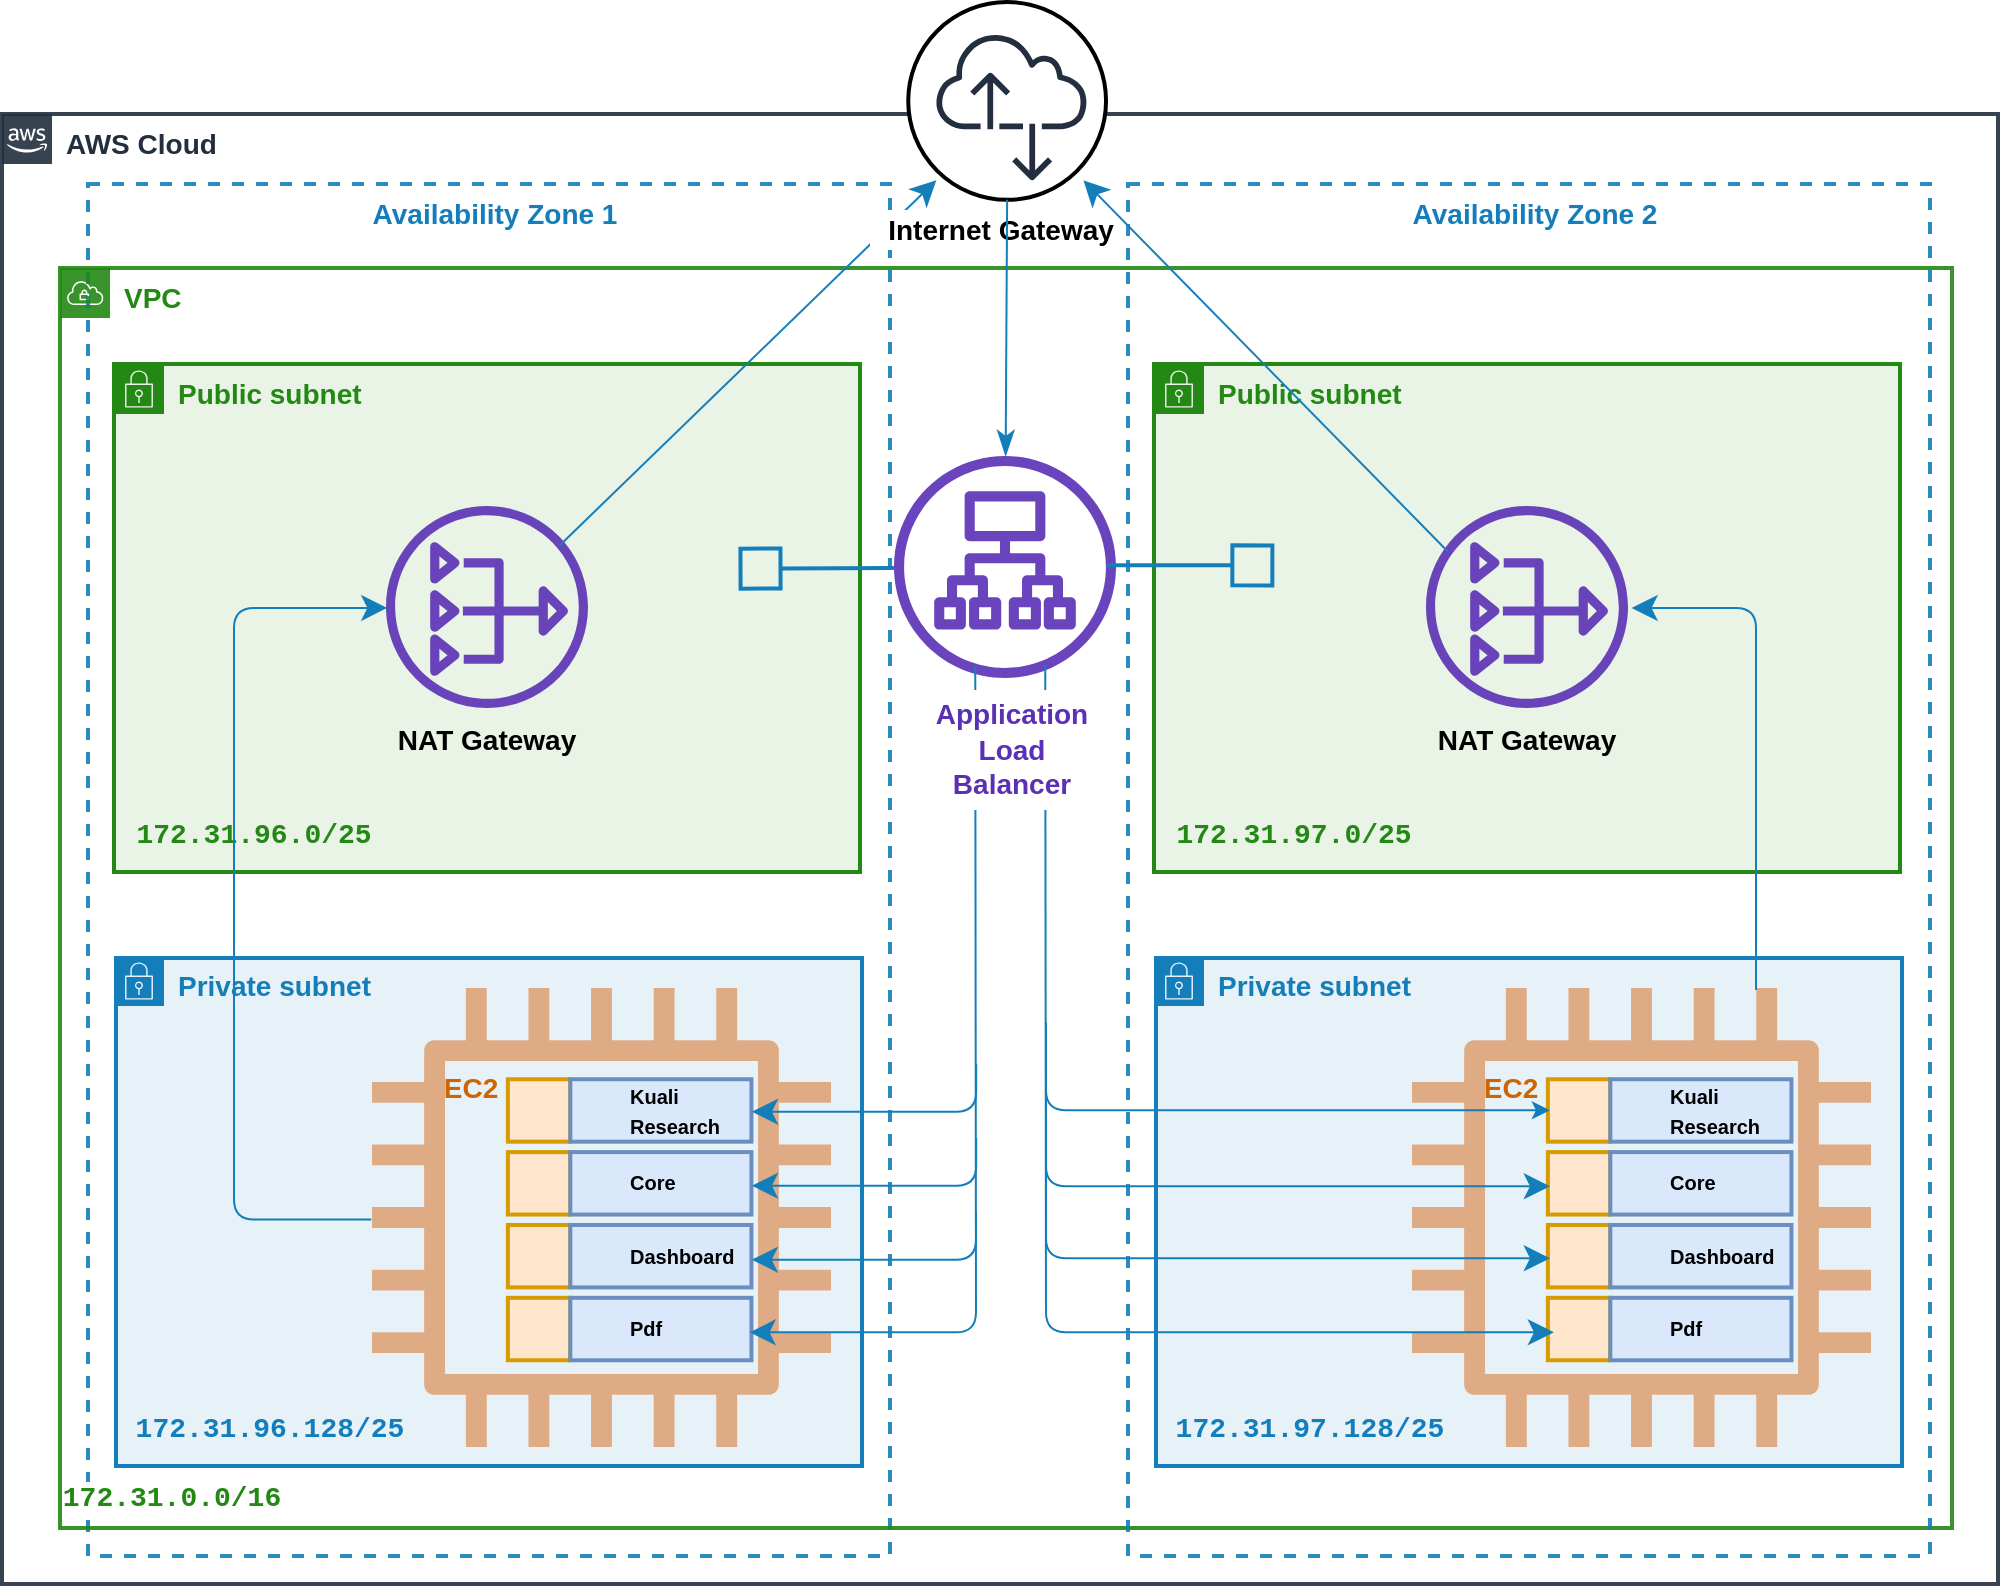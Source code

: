 <mxfile version="13.2.4" type="device"><diagram id="C5RBs43oDa-KdzZeNtuy" name="Page-1"><mxGraphModel dx="1422" dy="713" grid="0" gridSize="10" guides="1" tooltips="1" connect="1" arrows="1" fold="1" page="1" pageScale="1" pageWidth="1000" pageHeight="800" math="0" shadow="0"><root><mxCell id="WIyWlLk6GJQsqaUBKTNV-0"/><mxCell id="WIyWlLk6GJQsqaUBKTNV-1" parent="WIyWlLk6GJQsqaUBKTNV-0"/><mxCell id="eOIYfywihmzNTHDi3iYk-119" value="" style="group" vertex="1" connectable="0" parent="WIyWlLk6GJQsqaUBKTNV-1"><mxGeometry x="58" y="481" width="375" height="255" as="geometry"/></mxCell><mxCell id="eOIYfywihmzNTHDi3iYk-111" value="" style="group" vertex="1" connectable="0" parent="eOIYfywihmzNTHDi3iYk-119"><mxGeometry width="375" height="255" as="geometry"/></mxCell><mxCell id="eOIYfywihmzNTHDi3iYk-107" value="Private subnet" style="points=[[0,0],[0.25,0],[0.5,0],[0.75,0],[1,0],[1,0.25],[1,0.5],[1,0.75],[1,1],[0.75,1],[0.5,1],[0.25,1],[0,1],[0,0.75],[0,0.5],[0,0.25]];outlineConnect=0;gradientColor=none;html=1;whiteSpace=wrap;fontSize=14;fontStyle=1;shape=mxgraph.aws4.group;grIcon=mxgraph.aws4.group_security_group;grStroke=0;strokeColor=#147EBA;fillColor=#E6F2F8;verticalAlign=top;align=left;spacingLeft=30;fontColor=#147EBA;dashed=0;perimeterSpacing=0;strokeWidth=1;" vertex="1" parent="eOIYfywihmzNTHDi3iYk-111"><mxGeometry width="375" height="255" as="geometry"/></mxCell><mxCell id="eOIYfywihmzNTHDi3iYk-35" value="" style="outlineConnect=0;fontColor=#232F3E;gradientColor=none;fillColor=#D86613;strokeColor=none;dashed=0;verticalLabelPosition=bottom;verticalAlign=top;align=center;html=1;fontSize=12;fontStyle=0;aspect=fixed;pointerEvents=1;shape=mxgraph.aws4.instance2;opacity=50;" vertex="1" parent="eOIYfywihmzNTHDi3iYk-111"><mxGeometry x="129" y="16" width="229.5" height="229.5" as="geometry"/></mxCell><mxCell id="eOIYfywihmzNTHDi3iYk-36" value="&lt;font style=&quot;font-size: 14px&quot; color=&quot;#cc6600&quot;&gt;&lt;b&gt;EC2&lt;/b&gt;&lt;/font&gt;" style="text;html=1;resizable=0;autosize=1;align=center;verticalAlign=middle;points=[];fillColor=none;strokeColor=none;rounded=0;" vertex="1" parent="eOIYfywihmzNTHDi3iYk-111"><mxGeometry x="159.938" y="56.003" width="37" height="19" as="geometry"/></mxCell><mxCell id="eOIYfywihmzNTHDi3iYk-105" value="" style="group" vertex="1" connectable="0" parent="eOIYfywihmzNTHDi3iYk-111"><mxGeometry x="196.94" y="64.22" width="121.78" height="140" as="geometry"/></mxCell><mxCell id="eOIYfywihmzNTHDi3iYk-103" value="" style="group" vertex="1" connectable="0" parent="eOIYfywihmzNTHDi3iYk-105"><mxGeometry width="121.78" height="140" as="geometry"/></mxCell><mxCell id="eOIYfywihmzNTHDi3iYk-100" value="" style="group" vertex="1" connectable="0" parent="eOIYfywihmzNTHDi3iYk-103"><mxGeometry width="121.78" height="140" as="geometry"/></mxCell><mxCell id="eOIYfywihmzNTHDi3iYk-69" value="" style="group" vertex="1" connectable="0" parent="eOIYfywihmzNTHDi3iYk-100"><mxGeometry width="121.78" height="140" as="geometry"/></mxCell><mxCell id="eOIYfywihmzNTHDi3iYk-70" value="" style="group" vertex="1" connectable="0" parent="eOIYfywihmzNTHDi3iYk-69"><mxGeometry width="121.78" height="140" as="geometry"/></mxCell><mxCell id="eOIYfywihmzNTHDi3iYk-71" value="" style="group" vertex="1" connectable="0" parent="eOIYfywihmzNTHDi3iYk-70"><mxGeometry width="121.78" height="140" as="geometry"/></mxCell><mxCell id="eOIYfywihmzNTHDi3iYk-72" value="" style="group" vertex="1" connectable="0" parent="eOIYfywihmzNTHDi3iYk-71"><mxGeometry width="121.78" height="140" as="geometry"/></mxCell><mxCell id="eOIYfywihmzNTHDi3iYk-73" value="" style="group;aspect=fixed;" vertex="1" connectable="0" parent="eOIYfywihmzNTHDi3iYk-72"><mxGeometry width="121.78" height="140" as="geometry"/></mxCell><mxCell id="eOIYfywihmzNTHDi3iYk-74" value="" style="group;strokeWidth=2;" vertex="1" connectable="0" parent="eOIYfywihmzNTHDi3iYk-73"><mxGeometry x="4.163" width="112.933" height="36.431" as="geometry"/></mxCell><mxCell id="eOIYfywihmzNTHDi3iYk-75" value="" style="group;strokeWidth=2;" vertex="1" connectable="0" parent="eOIYfywihmzNTHDi3iYk-74"><mxGeometry width="112.933" height="36.431" as="geometry"/></mxCell><mxCell id="eOIYfywihmzNTHDi3iYk-76" value="" style="group;container=1;strokeWidth=2;" vertex="1" connectable="0" parent="eOIYfywihmzNTHDi3iYk-75"><mxGeometry x="29.144" width="54.124" height="36.431" as="geometry"/></mxCell><mxCell id="eOIYfywihmzNTHDi3iYk-77" value="" style="rounded=0;whiteSpace=wrap;html=1;fillColor=#ffe6cc;strokeColor=#d79b00;strokeWidth=2;" vertex="1" parent="eOIYfywihmzNTHDi3iYk-76"><mxGeometry x="-33.307" y="-2.602" width="31.226" height="31.227" as="geometry"/></mxCell><mxCell id="eOIYfywihmzNTHDi3iYk-78" value="" style="rounded=0;whiteSpace=wrap;html=1;fillColor=#dae8fc;strokeColor=#6c8ebf;strokeWidth=2;" vertex="1" parent="eOIYfywihmzNTHDi3iYk-76"><mxGeometry x="-2.082" y="-2.602" width="90.554" height="31.227" as="geometry"/></mxCell><mxCell id="eOIYfywihmzNTHDi3iYk-79" value="" style="shape=image;html=1;verticalAlign=top;verticalLabelPosition=bottom;labelBackgroundColor=#ffffff;imageAspect=0;aspect=fixed;image=https://cdn0.iconfinder.com/data/icons/flat-round-system/512/java-128.png;strokeWidth=2;" vertex="1" parent="eOIYfywihmzNTHDi3iYk-76"><mxGeometry x="1.041" y="1.301" width="24.2" height="24.2" as="geometry"/></mxCell><mxCell id="eOIYfywihmzNTHDi3iYk-80" value="&lt;font size=&quot;1&quot;&gt;&lt;b&gt;Kuali Research&lt;/b&gt;&lt;/font&gt;" style="text;html=1;strokeColor=none;fillColor=none;align=left;verticalAlign=middle;whiteSpace=wrap;rounded=0;strokeWidth=2;" vertex="1" parent="eOIYfywihmzNTHDi3iYk-75"><mxGeometry x="55.165" y="7.286" width="57.767" height="10.409" as="geometry"/></mxCell><mxCell id="eOIYfywihmzNTHDi3iYk-81" value="" style="shape=image;html=1;verticalAlign=top;verticalLabelPosition=bottom;labelBackgroundColor=#ffffff;imageAspect=0;aspect=fixed;image=https://cdn4.iconfinder.com/data/icons/logos-and-brands/512/97_Docker_logo_logos-128.png;strokeWidth=2;" vertex="1" parent="eOIYfywihmzNTHDi3iYk-75"><mxGeometry width="25.501" height="25.501" as="geometry"/></mxCell><mxCell id="eOIYfywihmzNTHDi3iYk-82" value="" style="group;strokeWidth=2;" vertex="1" connectable="0" parent="eOIYfywihmzNTHDi3iYk-73"><mxGeometry x="4.163" y="36.431" width="112.933" height="36.431" as="geometry"/></mxCell><mxCell id="eOIYfywihmzNTHDi3iYk-83" value="" style="group;strokeWidth=2;" vertex="1" connectable="0" parent="eOIYfywihmzNTHDi3iYk-82"><mxGeometry width="112.933" height="36.431" as="geometry"/></mxCell><mxCell id="eOIYfywihmzNTHDi3iYk-84" value="" style="group;container=1;strokeWidth=2;" vertex="1" connectable="0" parent="eOIYfywihmzNTHDi3iYk-83"><mxGeometry x="29.144" width="54.124" height="36.431" as="geometry"/></mxCell><mxCell id="eOIYfywihmzNTHDi3iYk-85" value="" style="rounded=0;whiteSpace=wrap;html=1;fillColor=#ffe6cc;strokeColor=#d79b00;strokeWidth=2;" vertex="1" parent="eOIYfywihmzNTHDi3iYk-84"><mxGeometry x="-33.307" y="-2.602" width="31.226" height="31.227" as="geometry"/></mxCell><mxCell id="eOIYfywihmzNTHDi3iYk-86" value="" style="rounded=0;whiteSpace=wrap;html=1;fillColor=#dae8fc;strokeColor=#6c8ebf;strokeWidth=2;" vertex="1" parent="eOIYfywihmzNTHDi3iYk-84"><mxGeometry x="-2.082" y="-2.602" width="90.554" height="31.227" as="geometry"/></mxCell><mxCell id="eOIYfywihmzNTHDi3iYk-87" value="" style="shape=image;html=1;verticalAlign=top;verticalLabelPosition=bottom;labelBackgroundColor=#ffffff;imageAspect=0;aspect=fixed;image=https://cdn2.iconfinder.com/data/icons/amazon-aws-stencils/100/SDKs_copy_nodeJS-128.png;strokeWidth=2;" vertex="1" parent="eOIYfywihmzNTHDi3iYk-84"><mxGeometry x="-4.163" y="-4.164" width="34.869" height="34.869" as="geometry"/></mxCell><mxCell id="eOIYfywihmzNTHDi3iYk-88" value="&lt;font size=&quot;1&quot;&gt;&lt;b&gt;Core&lt;/b&gt;&lt;/font&gt;" style="text;html=1;strokeColor=none;fillColor=none;align=left;verticalAlign=middle;whiteSpace=wrap;rounded=0;strokeWidth=2;" vertex="1" parent="eOIYfywihmzNTHDi3iYk-83"><mxGeometry x="55.165" y="7.286" width="57.767" height="10.409" as="geometry"/></mxCell><mxCell id="eOIYfywihmzNTHDi3iYk-89" value="" style="shape=image;html=1;verticalAlign=top;verticalLabelPosition=bottom;labelBackgroundColor=#ffffff;imageAspect=0;aspect=fixed;image=https://cdn4.iconfinder.com/data/icons/logos-and-brands/512/97_Docker_logo_logos-128.png;strokeWidth=2;" vertex="1" parent="eOIYfywihmzNTHDi3iYk-83"><mxGeometry width="25.501" height="25.501" as="geometry"/></mxCell><mxCell id="eOIYfywihmzNTHDi3iYk-90" value="" style="rounded=0;whiteSpace=wrap;html=1;fillColor=#ffe6cc;strokeColor=#d79b00;strokeWidth=2;" vertex="1" parent="eOIYfywihmzNTHDi3iYk-73"><mxGeometry y="70.26" width="31.226" height="31.227" as="geometry"/></mxCell><mxCell id="eOIYfywihmzNTHDi3iYk-91" value="" style="rounded=0;whiteSpace=wrap;html=1;fillColor=#dae8fc;strokeColor=#6c8ebf;strokeWidth=2;" vertex="1" parent="eOIYfywihmzNTHDi3iYk-73"><mxGeometry x="31.226" y="70.26" width="90.554" height="31.227" as="geometry"/></mxCell><mxCell id="eOIYfywihmzNTHDi3iYk-92" value="" style="shape=image;html=1;verticalAlign=top;verticalLabelPosition=bottom;labelBackgroundColor=#ffffff;imageAspect=0;aspect=fixed;image=https://cdn2.iconfinder.com/data/icons/amazon-aws-stencils/100/SDKs_copy_nodeJS-128.png;strokeWidth=2;" vertex="1" parent="eOIYfywihmzNTHDi3iYk-73"><mxGeometry x="29.144" y="68.699" width="34.869" height="34.869" as="geometry"/></mxCell><mxCell id="eOIYfywihmzNTHDi3iYk-93" value="&lt;font size=&quot;1&quot;&gt;&lt;b&gt;Dashboard&lt;/b&gt;&lt;/font&gt;" style="text;html=1;strokeColor=none;fillColor=none;align=left;verticalAlign=middle;whiteSpace=wrap;rounded=0;strokeWidth=2;" vertex="1" parent="eOIYfywihmzNTHDi3iYk-73"><mxGeometry x="59.329" y="80.149" width="57.767" height="10.409" as="geometry"/></mxCell><mxCell id="eOIYfywihmzNTHDi3iYk-94" value="" style="shape=image;html=1;verticalAlign=top;verticalLabelPosition=bottom;labelBackgroundColor=#ffffff;imageAspect=0;aspect=fixed;image=https://cdn4.iconfinder.com/data/icons/logos-and-brands/512/97_Docker_logo_logos-128.png;strokeWidth=2;" vertex="1" parent="eOIYfywihmzNTHDi3iYk-73"><mxGeometry x="4.163" y="72.862" width="25.501" height="25.501" as="geometry"/></mxCell><mxCell id="eOIYfywihmzNTHDi3iYk-95" value="" style="rounded=0;whiteSpace=wrap;html=1;fillColor=#ffe6cc;strokeColor=#d79b00;strokeWidth=2;" vertex="1" parent="eOIYfywihmzNTHDi3iYk-73"><mxGeometry y="106.691" width="31.226" height="31.227" as="geometry"/></mxCell><mxCell id="eOIYfywihmzNTHDi3iYk-96" value="" style="rounded=0;whiteSpace=wrap;html=1;fillColor=#dae8fc;strokeColor=#6c8ebf;strokeWidth=2;" vertex="1" parent="eOIYfywihmzNTHDi3iYk-73"><mxGeometry x="31.226" y="106.691" width="90.554" height="31.227" as="geometry"/></mxCell><mxCell id="eOIYfywihmzNTHDi3iYk-97" value="" style="shape=image;html=1;verticalAlign=top;verticalLabelPosition=bottom;labelBackgroundColor=#ffffff;imageAspect=0;aspect=fixed;image=https://cdn2.iconfinder.com/data/icons/amazon-aws-stencils/100/SDKs_copy_nodeJS-128.png;strokeWidth=2;" vertex="1" parent="eOIYfywihmzNTHDi3iYk-73"><mxGeometry x="29.144" y="105.13" width="34.869" height="34.869" as="geometry"/></mxCell><mxCell id="eOIYfywihmzNTHDi3iYk-98" value="&lt;font size=&quot;1&quot;&gt;&lt;b&gt;Pdf&lt;/b&gt;&lt;/font&gt;" style="text;html=1;strokeColor=none;fillColor=none;align=left;verticalAlign=middle;whiteSpace=wrap;rounded=0;strokeWidth=2;" vertex="1" parent="eOIYfywihmzNTHDi3iYk-73"><mxGeometry x="59.329" y="116.58" width="57.767" height="10.409" as="geometry"/></mxCell><mxCell id="eOIYfywihmzNTHDi3iYk-99" value="" style="shape=image;html=1;verticalAlign=top;verticalLabelPosition=bottom;labelBackgroundColor=#ffffff;imageAspect=0;aspect=fixed;image=https://cdn4.iconfinder.com/data/icons/logos-and-brands/512/97_Docker_logo_logos-128.png;strokeWidth=2;" vertex="1" parent="eOIYfywihmzNTHDi3iYk-73"><mxGeometry x="4.163" y="109.294" width="25.501" height="25.501" as="geometry"/></mxCell><mxCell id="eOIYfywihmzNTHDi3iYk-108" value="" style="rounded=0;whiteSpace=wrap;html=1;strokeColor=#147EBA;strokeWidth=2;fillColor=none;gradientColor=none;fontSize=14;" vertex="1" parent="eOIYfywihmzNTHDi3iYk-111"><mxGeometry x="1" y="1" width="373" height="254" as="geometry"/></mxCell><mxCell id="eOIYfywihmzNTHDi3iYk-109" value="172.31.96.128/25" style="text;resizable=0;autosize=1;align=center;verticalAlign=middle;points=[];fillColor=none;strokeColor=none;rounded=0;fontSize=14;fontColor=#147EBA;fontStyle=1;fontFamily=Courier New;" vertex="1" parent="eOIYfywihmzNTHDi3iYk-111"><mxGeometry x="9" y="224" width="138" height="21" as="geometry"/></mxCell><mxCell id="eOIYfywihmzNTHDi3iYk-196" value="" style="rounded=0;whiteSpace=wrap;html=1;dashed=1;strokeColor=#147EBA;strokeWidth=2;fillColor=none;gradientColor=none;fontFamily=Courier New;fontSize=14;fontColor=#248814;opacity=90;" vertex="1" parent="WIyWlLk6GJQsqaUBKTNV-1"><mxGeometry x="45" y="95" width="401" height="686" as="geometry"/></mxCell><mxCell id="eOIYfywihmzNTHDi3iYk-120" value="" style="group" vertex="1" connectable="0" parent="WIyWlLk6GJQsqaUBKTNV-1"><mxGeometry x="66" y="185" width="934" height="610" as="geometry"/></mxCell><mxCell id="eOIYfywihmzNTHDi3iYk-170" value="&lt;font color=&quot;#248814&quot; size=&quot;1&quot;&gt;&lt;b style=&quot;font-size: 14px&quot;&gt;VPC&lt;/b&gt;&lt;/font&gt;" style="points=[[0,0],[0.25,0],[0.5,0],[0.75,0],[1,0],[1,0.25],[1,0.5],[1,0.75],[1,1],[0.75,1],[0.5,1],[0.25,1],[0,1],[0,0.75],[0,0.5],[0,0.25]];outlineConnect=0;gradientColor=none;html=1;whiteSpace=wrap;fontSize=12;fontStyle=0;shape=mxgraph.aws4.group;grIcon=mxgraph.aws4.group_vpc;strokeColor=#248814;fillColor=none;verticalAlign=top;align=left;spacingLeft=30;fontColor=#AAB7B8;dashed=0;opacity=90;strokeWidth=2;" vertex="1" parent="eOIYfywihmzNTHDi3iYk-120"><mxGeometry x="-35" y="-48" width="946" height="630" as="geometry"/></mxCell><mxCell id="eOIYfywihmzNTHDi3iYk-112" value="&lt;font style=&quot;font-size: 14px&quot;&gt;&lt;b&gt;Public subnet&lt;/b&gt;&lt;/font&gt;" style="points=[[0,0],[0.25,0],[0.5,0],[0.75,0],[1,0],[1,0.25],[1,0.5],[1,0.75],[1,1],[0.75,1],[0.5,1],[0.25,1],[0,1],[0,0.75],[0,0.5],[0,0.25]];outlineConnect=0;gradientColor=none;html=1;whiteSpace=wrap;fontSize=12;fontStyle=0;shape=mxgraph.aws4.group;grIcon=mxgraph.aws4.group_security_group;grStroke=0;strokeColor=#248814;fillColor=#E9F3E6;verticalAlign=top;align=left;spacingLeft=30;fontColor=#248814;dashed=0;" vertex="1" parent="eOIYfywihmzNTHDi3iYk-120"><mxGeometry x="-8" width="372" height="253" as="geometry"/></mxCell><mxCell id="eOIYfywihmzNTHDi3iYk-110" value="" style="rounded=0;whiteSpace=wrap;html=1;strokeColor=#248814;strokeWidth=2;fillColor=none;gradientColor=none;fontSize=14;" vertex="1" parent="eOIYfywihmzNTHDi3iYk-120"><mxGeometry x="-8" width="373" height="254" as="geometry"/></mxCell><mxCell id="eOIYfywihmzNTHDi3iYk-115" value="" style="outlineConnect=0;fontColor=#232F3E;gradientColor=none;fillColor=#5A30B5;strokeColor=none;dashed=0;verticalLabelPosition=bottom;verticalAlign=top;align=center;html=1;fontSize=12;fontStyle=0;aspect=fixed;pointerEvents=1;shape=mxgraph.aws4.nat_gateway;opacity=90;" vertex="1" parent="eOIYfywihmzNTHDi3iYk-120"><mxGeometry x="128" y="71" width="101" height="101" as="geometry"/></mxCell><mxCell id="eOIYfywihmzNTHDi3iYk-116" value="&lt;font face=&quot;Helvetica&quot;&gt;&lt;b&gt;NAT Gateway&lt;/b&gt;&lt;/font&gt;" style="text;html=1;strokeColor=none;fillColor=none;align=center;verticalAlign=middle;whiteSpace=wrap;rounded=0;fontFamily=Courier New;fontSize=14;fontColor=#000000;opacity=90;" vertex="1" parent="eOIYfywihmzNTHDi3iYk-120"><mxGeometry x="125" y="178" width="107" height="20" as="geometry"/></mxCell><mxCell id="eOIYfywihmzNTHDi3iYk-117" value="172.31.96.0/25" style="text;resizable=0;autosize=1;align=center;verticalAlign=middle;points=[];fillColor=none;strokeColor=none;rounded=0;fontSize=14;fontColor=#248814;fontStyle=1;fontFamily=Courier New;" vertex="1" parent="eOIYfywihmzNTHDi3iYk-120"><mxGeometry x="1" y="223" width="122" height="21" as="geometry"/></mxCell><mxCell id="eOIYfywihmzNTHDi3iYk-173" value="AWS Cloud" style="points=[[0,0],[0.25,0],[0.5,0],[0.75,0],[1,0],[1,0.25],[1,0.5],[1,0.75],[1,1],[0.75,1],[0.5,1],[0.25,1],[0,1],[0,0.75],[0,0.5],[0,0.25]];outlineConnect=0;gradientColor=none;html=1;whiteSpace=wrap;fontSize=14;fontStyle=1;shape=mxgraph.aws4.group;grIcon=mxgraph.aws4.group_aws_cloud_alt;strokeColor=#232F3E;fillColor=none;verticalAlign=top;align=left;spacingLeft=30;fontColor=#232F3E;dashed=0;opacity=90;strokeWidth=2;" vertex="1" parent="eOIYfywihmzNTHDi3iYk-120"><mxGeometry x="-64" y="-125" width="998" height="735" as="geometry"/></mxCell><mxCell id="eOIYfywihmzNTHDi3iYk-195" value="" style="group" vertex="1" connectable="0" parent="eOIYfywihmzNTHDi3iYk-120"><mxGeometry x="389.123" y="-181" width="98.899" height="98.899" as="geometry"/></mxCell><mxCell id="eOIYfywihmzNTHDi3iYk-175" value="" style="ellipse;whiteSpace=wrap;html=1;aspect=fixed;strokeColor=#000000;strokeWidth=2;fillColor=#ffffff;" vertex="1" parent="eOIYfywihmzNTHDi3iYk-195"><mxGeometry width="98.899" height="98.899" as="geometry"/></mxCell><mxCell id="eOIYfywihmzNTHDi3iYk-176" value="" style="outlineConnect=0;fontColor=#232F3E;gradientColor=none;fillColor=#232F3E;strokeColor=none;dashed=0;verticalLabelPosition=bottom;verticalAlign=top;align=center;html=1;fontSize=12;fontStyle=0;aspect=fixed;pointerEvents=1;shape=mxgraph.aws4.internet_alt2;" vertex="1" parent="eOIYfywihmzNTHDi3iYk-195"><mxGeometry x="13.708" y="14.559" width="76.076" height="76.076" as="geometry"/></mxCell><mxCell id="eOIYfywihmzNTHDi3iYk-215" value="" style="endArrow=classic;html=1;strokeColor=#147EBA;strokeWidth=1;fontFamily=Courier New;fontSize=14;fontColor=#248814;entryX=0.855;entryY=0.594;entryDx=0;entryDy=0;entryPerimeter=0;edgeStyle=elbowEdgeStyle;endSize=10;" edge="1" parent="eOIYfywihmzNTHDi3iYk-120"><mxGeometry width="50" height="50" relative="1" as="geometry"><mxPoint x="423" y="424" as="sourcePoint"/><mxPoint x="310.915" y="447.876" as="targetPoint"/><Array as="points"><mxPoint x="423" y="436"/></Array></mxGeometry></mxCell><mxCell id="eOIYfywihmzNTHDi3iYk-225" value="" style="endArrow=classic;html=1;strokeColor=#147EBA;strokeWidth=1;fontFamily=Courier New;fontSize=14;fontColor=#248814;exitX=0.279;exitY=0.294;exitDx=0;exitDy=0;exitPerimeter=0;endSize=10;" edge="1" parent="eOIYfywihmzNTHDi3iYk-120" source="eOIYfywihmzNTHDi3iYk-173" target="eOIYfywihmzNTHDi3iYk-176"><mxGeometry width="50" height="50" relative="1" as="geometry"><mxPoint x="235" y="58" as="sourcePoint"/><mxPoint x="285" y="8" as="targetPoint"/></mxGeometry></mxCell><mxCell id="eOIYfywihmzNTHDi3iYk-223" value="" style="endArrow=classic;html=1;strokeColor=#147EBA;strokeWidth=1;fontFamily=Courier New;fontSize=14;fontColor=#248814;edgeStyle=elbowEdgeStyle;exitX=0.185;exitY=0.752;exitDx=0;exitDy=0;exitPerimeter=0;entryX=0.193;entryY=0.336;entryDx=0;entryDy=0;entryPerimeter=0;endSize=10;" edge="1" parent="eOIYfywihmzNTHDi3iYk-120" source="eOIYfywihmzNTHDi3iYk-173" target="eOIYfywihmzNTHDi3iYk-173"><mxGeometry width="50" height="50" relative="1" as="geometry"><mxPoint x="41" y="413" as="sourcePoint"/><mxPoint x="91" y="363" as="targetPoint"/><Array as="points"><mxPoint x="52" y="328"/><mxPoint x="52" y="122"/><mxPoint x="40" y="397"/></Array></mxGeometry></mxCell><mxCell id="eOIYfywihmzNTHDi3iYk-121" value="" style="group" vertex="1" connectable="0" parent="WIyWlLk6GJQsqaUBKTNV-1"><mxGeometry x="578" y="185" width="373" height="254" as="geometry"/></mxCell><mxCell id="eOIYfywihmzNTHDi3iYk-122" value="&lt;font style=&quot;font-size: 14px&quot;&gt;&lt;b&gt;Public subnet&lt;/b&gt;&lt;/font&gt;" style="points=[[0,0],[0.25,0],[0.5,0],[0.75,0],[1,0],[1,0.25],[1,0.5],[1,0.75],[1,1],[0.75,1],[0.5,1],[0.25,1],[0,1],[0,0.75],[0,0.5],[0,0.25]];outlineConnect=0;gradientColor=none;html=1;whiteSpace=wrap;fontSize=12;fontStyle=0;shape=mxgraph.aws4.group;grIcon=mxgraph.aws4.group_security_group;grStroke=0;strokeColor=#248814;fillColor=#E9F3E6;verticalAlign=top;align=left;spacingLeft=30;fontColor=#248814;dashed=0;" vertex="1" parent="eOIYfywihmzNTHDi3iYk-121"><mxGeometry width="372" height="253" as="geometry"/></mxCell><mxCell id="eOIYfywihmzNTHDi3iYk-124" value="" style="outlineConnect=0;fontColor=#232F3E;gradientColor=none;fillColor=#5A30B5;strokeColor=none;dashed=0;verticalLabelPosition=bottom;verticalAlign=top;align=center;html=1;fontSize=12;fontStyle=0;aspect=fixed;pointerEvents=1;shape=mxgraph.aws4.nat_gateway;opacity=90;" vertex="1" parent="eOIYfywihmzNTHDi3iYk-121"><mxGeometry x="136" y="71" width="101" height="101" as="geometry"/></mxCell><mxCell id="eOIYfywihmzNTHDi3iYk-125" value="&lt;font face=&quot;Helvetica&quot;&gt;&lt;b&gt;NAT Gateway&lt;/b&gt;&lt;/font&gt;" style="text;html=1;strokeColor=none;fillColor=none;align=center;verticalAlign=middle;whiteSpace=wrap;rounded=0;fontFamily=Courier New;fontSize=14;fontColor=#000000;opacity=90;" vertex="1" parent="eOIYfywihmzNTHDi3iYk-121"><mxGeometry x="133" y="178" width="107" height="20" as="geometry"/></mxCell><mxCell id="eOIYfywihmzNTHDi3iYk-126" value="172.31.97.0/25" style="text;resizable=0;autosize=1;align=center;verticalAlign=middle;points=[];fillColor=none;strokeColor=none;rounded=0;fontSize=14;fontColor=#248814;fontStyle=1;fontFamily=Courier New;" vertex="1" parent="eOIYfywihmzNTHDi3iYk-121"><mxGeometry x="9" y="223" width="122" height="21" as="geometry"/></mxCell><mxCell id="eOIYfywihmzNTHDi3iYk-123" value="" style="rounded=0;whiteSpace=wrap;html=1;strokeColor=#248814;strokeWidth=2;fillColor=none;gradientColor=none;fontSize=14;" vertex="1" parent="eOIYfywihmzNTHDi3iYk-121"><mxGeometry width="373" height="254" as="geometry"/></mxCell><mxCell id="eOIYfywihmzNTHDi3iYk-127" value="" style="group" vertex="1" connectable="0" parent="WIyWlLk6GJQsqaUBKTNV-1"><mxGeometry x="578" y="481" width="375" height="255" as="geometry"/></mxCell><mxCell id="eOIYfywihmzNTHDi3iYk-128" value="" style="group" vertex="1" connectable="0" parent="eOIYfywihmzNTHDi3iYk-127"><mxGeometry width="375" height="255" as="geometry"/></mxCell><mxCell id="eOIYfywihmzNTHDi3iYk-129" value="Private subnet" style="points=[[0,0],[0.25,0],[0.5,0],[0.75,0],[1,0],[1,0.25],[1,0.5],[1,0.75],[1,1],[0.75,1],[0.5,1],[0.25,1],[0,1],[0,0.75],[0,0.5],[0,0.25]];outlineConnect=0;gradientColor=none;html=1;whiteSpace=wrap;fontSize=14;fontStyle=1;shape=mxgraph.aws4.group;grIcon=mxgraph.aws4.group_security_group;grStroke=0;strokeColor=#147EBA;fillColor=#E6F2F8;verticalAlign=top;align=left;spacingLeft=30;fontColor=#147EBA;dashed=0;perimeterSpacing=0;strokeWidth=1;" vertex="1" parent="eOIYfywihmzNTHDi3iYk-128"><mxGeometry width="375" height="255" as="geometry"/></mxCell><mxCell id="eOIYfywihmzNTHDi3iYk-130" value="" style="outlineConnect=0;fontColor=#232F3E;gradientColor=none;fillColor=#D86613;strokeColor=none;dashed=0;verticalLabelPosition=bottom;verticalAlign=top;align=center;html=1;fontSize=12;fontStyle=0;aspect=fixed;pointerEvents=1;shape=mxgraph.aws4.instance2;opacity=50;" vertex="1" parent="eOIYfywihmzNTHDi3iYk-128"><mxGeometry x="129" y="16" width="229.5" height="229.5" as="geometry"/></mxCell><mxCell id="eOIYfywihmzNTHDi3iYk-131" value="&lt;font style=&quot;font-size: 14px&quot; color=&quot;#cc6600&quot;&gt;&lt;b&gt;EC2&lt;/b&gt;&lt;/font&gt;" style="text;html=1;resizable=0;autosize=1;align=center;verticalAlign=middle;points=[];fillColor=none;strokeColor=none;rounded=0;" vertex="1" parent="eOIYfywihmzNTHDi3iYk-128"><mxGeometry x="159.938" y="56.003" width="37" height="19" as="geometry"/></mxCell><mxCell id="eOIYfywihmzNTHDi3iYk-132" value="" style="group" vertex="1" connectable="0" parent="eOIYfywihmzNTHDi3iYk-128"><mxGeometry x="196.94" y="64.22" width="121.78" height="140" as="geometry"/></mxCell><mxCell id="eOIYfywihmzNTHDi3iYk-133" value="" style="group" vertex="1" connectable="0" parent="eOIYfywihmzNTHDi3iYk-132"><mxGeometry width="121.78" height="140" as="geometry"/></mxCell><mxCell id="eOIYfywihmzNTHDi3iYk-134" value="" style="group" vertex="1" connectable="0" parent="eOIYfywihmzNTHDi3iYk-133"><mxGeometry width="121.78" height="140" as="geometry"/></mxCell><mxCell id="eOIYfywihmzNTHDi3iYk-135" value="" style="group" vertex="1" connectable="0" parent="eOIYfywihmzNTHDi3iYk-134"><mxGeometry width="121.78" height="140" as="geometry"/></mxCell><mxCell id="eOIYfywihmzNTHDi3iYk-136" value="" style="group" vertex="1" connectable="0" parent="eOIYfywihmzNTHDi3iYk-135"><mxGeometry width="121.78" height="140" as="geometry"/></mxCell><mxCell id="eOIYfywihmzNTHDi3iYk-137" value="" style="group" vertex="1" connectable="0" parent="eOIYfywihmzNTHDi3iYk-136"><mxGeometry width="121.78" height="140" as="geometry"/></mxCell><mxCell id="eOIYfywihmzNTHDi3iYk-138" value="" style="group" vertex="1" connectable="0" parent="eOIYfywihmzNTHDi3iYk-137"><mxGeometry width="121.78" height="140" as="geometry"/></mxCell><mxCell id="eOIYfywihmzNTHDi3iYk-139" value="" style="group;aspect=fixed;" vertex="1" connectable="0" parent="eOIYfywihmzNTHDi3iYk-138"><mxGeometry width="121.78" height="140" as="geometry"/></mxCell><mxCell id="eOIYfywihmzNTHDi3iYk-140" value="" style="group;strokeWidth=2;" vertex="1" connectable="0" parent="eOIYfywihmzNTHDi3iYk-139"><mxGeometry x="4.163" width="112.933" height="36.431" as="geometry"/></mxCell><mxCell id="eOIYfywihmzNTHDi3iYk-141" value="" style="group;strokeWidth=2;" vertex="1" connectable="0" parent="eOIYfywihmzNTHDi3iYk-140"><mxGeometry width="112.933" height="36.431" as="geometry"/></mxCell><mxCell id="eOIYfywihmzNTHDi3iYk-142" value="" style="group;container=1;strokeWidth=2;" vertex="1" connectable="0" parent="eOIYfywihmzNTHDi3iYk-141"><mxGeometry x="29.144" width="54.124" height="36.431" as="geometry"/></mxCell><mxCell id="eOIYfywihmzNTHDi3iYk-143" value="" style="rounded=0;whiteSpace=wrap;html=1;fillColor=#ffe6cc;strokeColor=#d79b00;strokeWidth=2;" vertex="1" parent="eOIYfywihmzNTHDi3iYk-142"><mxGeometry x="-33.307" y="-2.602" width="31.226" height="31.227" as="geometry"/></mxCell><mxCell id="eOIYfywihmzNTHDi3iYk-144" value="" style="rounded=0;whiteSpace=wrap;html=1;fillColor=#dae8fc;strokeColor=#6c8ebf;strokeWidth=2;" vertex="1" parent="eOIYfywihmzNTHDi3iYk-142"><mxGeometry x="-2.082" y="-2.602" width="90.554" height="31.227" as="geometry"/></mxCell><mxCell id="eOIYfywihmzNTHDi3iYk-145" value="" style="shape=image;html=1;verticalAlign=top;verticalLabelPosition=bottom;labelBackgroundColor=#ffffff;imageAspect=0;aspect=fixed;image=https://cdn0.iconfinder.com/data/icons/flat-round-system/512/java-128.png;strokeWidth=2;" vertex="1" parent="eOIYfywihmzNTHDi3iYk-142"><mxGeometry x="1.041" y="1.301" width="24.2" height="24.2" as="geometry"/></mxCell><mxCell id="eOIYfywihmzNTHDi3iYk-146" value="&lt;font size=&quot;1&quot;&gt;&lt;b&gt;Kuali Research&lt;/b&gt;&lt;/font&gt;" style="text;html=1;strokeColor=none;fillColor=none;align=left;verticalAlign=middle;whiteSpace=wrap;rounded=0;strokeWidth=2;" vertex="1" parent="eOIYfywihmzNTHDi3iYk-141"><mxGeometry x="55.165" y="7.286" width="57.767" height="10.409" as="geometry"/></mxCell><mxCell id="eOIYfywihmzNTHDi3iYk-147" value="" style="shape=image;html=1;verticalAlign=top;verticalLabelPosition=bottom;labelBackgroundColor=#ffffff;imageAspect=0;aspect=fixed;image=https://cdn4.iconfinder.com/data/icons/logos-and-brands/512/97_Docker_logo_logos-128.png;strokeWidth=2;" vertex="1" parent="eOIYfywihmzNTHDi3iYk-141"><mxGeometry width="25.501" height="25.501" as="geometry"/></mxCell><mxCell id="eOIYfywihmzNTHDi3iYk-148" value="" style="group;strokeWidth=2;" vertex="1" connectable="0" parent="eOIYfywihmzNTHDi3iYk-139"><mxGeometry x="4.163" y="36.431" width="112.933" height="36.431" as="geometry"/></mxCell><mxCell id="eOIYfywihmzNTHDi3iYk-149" value="" style="group;strokeWidth=2;" vertex="1" connectable="0" parent="eOIYfywihmzNTHDi3iYk-148"><mxGeometry width="112.933" height="36.431" as="geometry"/></mxCell><mxCell id="eOIYfywihmzNTHDi3iYk-150" value="" style="group;container=1;strokeWidth=2;" vertex="1" connectable="0" parent="eOIYfywihmzNTHDi3iYk-149"><mxGeometry x="29.144" width="54.124" height="36.431" as="geometry"/></mxCell><mxCell id="eOIYfywihmzNTHDi3iYk-151" value="" style="rounded=0;whiteSpace=wrap;html=1;fillColor=#ffe6cc;strokeColor=#d79b00;strokeWidth=2;" vertex="1" parent="eOIYfywihmzNTHDi3iYk-150"><mxGeometry x="-33.307" y="-2.602" width="31.226" height="31.227" as="geometry"/></mxCell><mxCell id="eOIYfywihmzNTHDi3iYk-152" value="" style="rounded=0;whiteSpace=wrap;html=1;fillColor=#dae8fc;strokeColor=#6c8ebf;strokeWidth=2;" vertex="1" parent="eOIYfywihmzNTHDi3iYk-150"><mxGeometry x="-2.082" y="-2.602" width="90.554" height="31.227" as="geometry"/></mxCell><mxCell id="eOIYfywihmzNTHDi3iYk-153" value="" style="shape=image;html=1;verticalAlign=top;verticalLabelPosition=bottom;labelBackgroundColor=#ffffff;imageAspect=0;aspect=fixed;image=https://cdn2.iconfinder.com/data/icons/amazon-aws-stencils/100/SDKs_copy_nodeJS-128.png;strokeWidth=2;" vertex="1" parent="eOIYfywihmzNTHDi3iYk-150"><mxGeometry x="-4.163" y="-4.164" width="34.869" height="34.869" as="geometry"/></mxCell><mxCell id="eOIYfywihmzNTHDi3iYk-154" value="&lt;font size=&quot;1&quot;&gt;&lt;b&gt;Core&lt;/b&gt;&lt;/font&gt;" style="text;html=1;strokeColor=none;fillColor=none;align=left;verticalAlign=middle;whiteSpace=wrap;rounded=0;strokeWidth=2;" vertex="1" parent="eOIYfywihmzNTHDi3iYk-149"><mxGeometry x="55.165" y="7.286" width="57.767" height="10.409" as="geometry"/></mxCell><mxCell id="eOIYfywihmzNTHDi3iYk-155" value="" style="shape=image;html=1;verticalAlign=top;verticalLabelPosition=bottom;labelBackgroundColor=#ffffff;imageAspect=0;aspect=fixed;image=https://cdn4.iconfinder.com/data/icons/logos-and-brands/512/97_Docker_logo_logos-128.png;strokeWidth=2;" vertex="1" parent="eOIYfywihmzNTHDi3iYk-149"><mxGeometry width="25.501" height="25.501" as="geometry"/></mxCell><mxCell id="eOIYfywihmzNTHDi3iYk-156" value="" style="rounded=0;whiteSpace=wrap;html=1;fillColor=#ffe6cc;strokeColor=#d79b00;strokeWidth=2;" vertex="1" parent="eOIYfywihmzNTHDi3iYk-139"><mxGeometry y="70.26" width="31.226" height="31.227" as="geometry"/></mxCell><mxCell id="eOIYfywihmzNTHDi3iYk-157" value="" style="rounded=0;whiteSpace=wrap;html=1;fillColor=#dae8fc;strokeColor=#6c8ebf;strokeWidth=2;" vertex="1" parent="eOIYfywihmzNTHDi3iYk-139"><mxGeometry x="31.226" y="70.26" width="90.554" height="31.227" as="geometry"/></mxCell><mxCell id="eOIYfywihmzNTHDi3iYk-158" value="" style="shape=image;html=1;verticalAlign=top;verticalLabelPosition=bottom;labelBackgroundColor=#ffffff;imageAspect=0;aspect=fixed;image=https://cdn2.iconfinder.com/data/icons/amazon-aws-stencils/100/SDKs_copy_nodeJS-128.png;strokeWidth=2;" vertex="1" parent="eOIYfywihmzNTHDi3iYk-139"><mxGeometry x="29.144" y="68.699" width="34.869" height="34.869" as="geometry"/></mxCell><mxCell id="eOIYfywihmzNTHDi3iYk-159" value="&lt;font size=&quot;1&quot;&gt;&lt;b&gt;Dashboard&lt;/b&gt;&lt;/font&gt;" style="text;html=1;strokeColor=none;fillColor=none;align=left;verticalAlign=middle;whiteSpace=wrap;rounded=0;strokeWidth=2;" vertex="1" parent="eOIYfywihmzNTHDi3iYk-139"><mxGeometry x="59.329" y="80.149" width="57.767" height="10.409" as="geometry"/></mxCell><mxCell id="eOIYfywihmzNTHDi3iYk-160" value="" style="shape=image;html=1;verticalAlign=top;verticalLabelPosition=bottom;labelBackgroundColor=#ffffff;imageAspect=0;aspect=fixed;image=https://cdn4.iconfinder.com/data/icons/logos-and-brands/512/97_Docker_logo_logos-128.png;strokeWidth=2;" vertex="1" parent="eOIYfywihmzNTHDi3iYk-139"><mxGeometry x="4.163" y="72.862" width="25.501" height="25.501" as="geometry"/></mxCell><mxCell id="eOIYfywihmzNTHDi3iYk-161" value="" style="rounded=0;whiteSpace=wrap;html=1;fillColor=#ffe6cc;strokeColor=#d79b00;strokeWidth=2;" vertex="1" parent="eOIYfywihmzNTHDi3iYk-139"><mxGeometry y="106.691" width="31.226" height="31.227" as="geometry"/></mxCell><mxCell id="eOIYfywihmzNTHDi3iYk-162" value="" style="rounded=0;whiteSpace=wrap;html=1;fillColor=#dae8fc;strokeColor=#6c8ebf;strokeWidth=2;" vertex="1" parent="eOIYfywihmzNTHDi3iYk-139"><mxGeometry x="31.226" y="106.691" width="90.554" height="31.227" as="geometry"/></mxCell><mxCell id="eOIYfywihmzNTHDi3iYk-163" value="" style="shape=image;html=1;verticalAlign=top;verticalLabelPosition=bottom;labelBackgroundColor=#ffffff;imageAspect=0;aspect=fixed;image=https://cdn2.iconfinder.com/data/icons/amazon-aws-stencils/100/SDKs_copy_nodeJS-128.png;strokeWidth=2;" vertex="1" parent="eOIYfywihmzNTHDi3iYk-139"><mxGeometry x="29.144" y="105.13" width="34.869" height="34.869" as="geometry"/></mxCell><mxCell id="eOIYfywihmzNTHDi3iYk-164" value="&lt;font size=&quot;1&quot;&gt;&lt;b&gt;Pdf&lt;/b&gt;&lt;/font&gt;" style="text;html=1;strokeColor=none;fillColor=none;align=left;verticalAlign=middle;whiteSpace=wrap;rounded=0;strokeWidth=2;" vertex="1" parent="eOIYfywihmzNTHDi3iYk-139"><mxGeometry x="59.329" y="116.58" width="57.767" height="10.409" as="geometry"/></mxCell><mxCell id="eOIYfywihmzNTHDi3iYk-165" value="" style="shape=image;html=1;verticalAlign=top;verticalLabelPosition=bottom;labelBackgroundColor=#ffffff;imageAspect=0;aspect=fixed;image=https://cdn4.iconfinder.com/data/icons/logos-and-brands/512/97_Docker_logo_logos-128.png;strokeWidth=2;" vertex="1" parent="eOIYfywihmzNTHDi3iYk-139"><mxGeometry x="4.163" y="109.294" width="25.501" height="25.501" as="geometry"/></mxCell><mxCell id="eOIYfywihmzNTHDi3iYk-166" value="" style="rounded=0;whiteSpace=wrap;html=1;strokeColor=#147EBA;strokeWidth=2;fillColor=none;gradientColor=none;fontSize=14;" vertex="1" parent="eOIYfywihmzNTHDi3iYk-128"><mxGeometry x="1" y="1" width="373" height="254" as="geometry"/></mxCell><mxCell id="eOIYfywihmzNTHDi3iYk-167" value="172.31.97.128/25" style="text;resizable=0;autosize=1;align=center;verticalAlign=middle;points=[];fillColor=none;strokeColor=none;rounded=0;fontSize=14;fontColor=#147EBA;fontStyle=1;fontFamily=Courier New;" vertex="1" parent="eOIYfywihmzNTHDi3iYk-128"><mxGeometry x="9" y="224" width="138" height="21" as="geometry"/></mxCell><mxCell id="eOIYfywihmzNTHDi3iYk-118" value="" style="outlineConnect=0;fontColor=#232F3E;gradientColor=none;fillColor=#5A30B5;strokeColor=none;dashed=0;verticalLabelPosition=bottom;verticalAlign=top;align=center;html=1;fontSize=12;fontStyle=0;aspect=fixed;pointerEvents=1;shape=mxgraph.aws4.application_load_balancer;opacity=90;" vertex="1" parent="WIyWlLk6GJQsqaUBKTNV-1"><mxGeometry x="448" y="231" width="111" height="111" as="geometry"/></mxCell><mxCell id="eOIYfywihmzNTHDi3iYk-177" value="&lt;font style=&quot;font-size: 14px&quot;&gt;&lt;b&gt;Internet Gateway&lt;/b&gt;&lt;/font&gt;" style="text;html=1;resizable=0;autosize=1;align=center;verticalAlign=middle;points=[];fillColor=#ffffff;strokeColor=none;rounded=0;" vertex="1" parent="WIyWlLk6GJQsqaUBKTNV-1"><mxGeometry x="436" y="107.999" width="130" height="20" as="geometry"/></mxCell><mxCell id="eOIYfywihmzNTHDi3iYk-197" value="" style="rounded=0;whiteSpace=wrap;html=1;dashed=1;strokeColor=#147EBA;strokeWidth=2;fillColor=none;gradientColor=none;fontFamily=Courier New;fontSize=14;fontColor=#248814;opacity=90;" vertex="1" parent="WIyWlLk6GJQsqaUBKTNV-1"><mxGeometry x="565" y="95" width="401" height="686" as="geometry"/></mxCell><mxCell id="eOIYfywihmzNTHDi3iYk-198" value="&lt;font color=&quot;#147eba&quot; face=&quot;Helvetica&quot;&gt;&lt;b&gt;Availability Zone 1&lt;/b&gt;&lt;/font&gt;" style="text;html=1;strokeColor=none;fillColor=none;align=center;verticalAlign=middle;whiteSpace=wrap;rounded=0;dashed=1;fontFamily=Courier New;fontSize=14;fontColor=#248814;opacity=90;" vertex="1" parent="WIyWlLk6GJQsqaUBKTNV-1"><mxGeometry x="158" y="100" width="181" height="20" as="geometry"/></mxCell><mxCell id="eOIYfywihmzNTHDi3iYk-199" value="&lt;font color=&quot;#147eba&quot; face=&quot;Helvetica&quot;&gt;&lt;b&gt;Availability Zone 2&lt;/b&gt;&lt;/font&gt;" style="text;html=1;strokeColor=none;fillColor=none;align=center;verticalAlign=middle;whiteSpace=wrap;rounded=0;dashed=1;fontFamily=Courier New;fontSize=14;fontColor=#248814;opacity=90;" vertex="1" parent="WIyWlLk6GJQsqaUBKTNV-1"><mxGeometry x="678" y="100" width="181" height="20" as="geometry"/></mxCell><mxCell id="eOIYfywihmzNTHDi3iYk-201" style="edgeStyle=none;rounded=0;orthogonalLoop=1;jettySize=auto;html=1;exitX=0.5;exitY=1;exitDx=0;exitDy=0;endArrow=classicThin;endFill=1;strokeWidth=1;fontFamily=Courier New;fontSize=14;fontColor=#248814;strokeColor=#147EBA;endSize=10;" edge="1" parent="WIyWlLk6GJQsqaUBKTNV-1" source="eOIYfywihmzNTHDi3iYk-175" target="eOIYfywihmzNTHDi3iYk-118"><mxGeometry relative="1" as="geometry"/></mxCell><mxCell id="eOIYfywihmzNTHDi3iYk-213" value="" style="endArrow=classic;html=1;strokeColor=#147EBA;strokeWidth=1;fontFamily=Courier New;fontSize=14;fontColor=#248814;exitX=0.366;exitY=0.942;exitDx=0;exitDy=0;exitPerimeter=0;edgeStyle=elbowEdgeStyle;entryX=0.825;entryY=0.837;entryDx=0;entryDy=0;entryPerimeter=0;endSize=10;" edge="1" parent="WIyWlLk6GJQsqaUBKTNV-1" source="eOIYfywihmzNTHDi3iYk-118" target="eOIYfywihmzNTHDi3iYk-196"><mxGeometry width="50" height="50" relative="1" as="geometry"><mxPoint x="479" y="502" as="sourcePoint"/><mxPoint x="529" y="452" as="targetPoint"/><Array as="points"><mxPoint x="489" y="506"/></Array></mxGeometry></mxCell><mxCell id="eOIYfywihmzNTHDi3iYk-217" value="" style="endArrow=classic;html=1;strokeColor=#147EBA;strokeWidth=1;fontFamily=Courier New;fontSize=14;fontColor=#248814;entryX=0.855;entryY=0.594;entryDx=0;entryDy=0;entryPerimeter=0;edgeStyle=elbowEdgeStyle;endSize=10;" edge="1" parent="WIyWlLk6GJQsqaUBKTNV-1"><mxGeometry width="50" height="50" relative="1" as="geometry"><mxPoint x="489.09" y="572" as="sourcePoint"/><mxPoint x="377.005" y="595.876" as="targetPoint"/><Array as="points"><mxPoint x="489.09" y="584"/></Array></mxGeometry></mxCell><mxCell id="eOIYfywihmzNTHDi3iYk-218" value="" style="endArrow=classic;html=1;strokeColor=#147EBA;strokeWidth=1;fontFamily=Courier New;fontSize=14;fontColor=#248814;entryX=0.855;entryY=0.594;entryDx=0;entryDy=0;entryPerimeter=0;edgeStyle=elbowEdgeStyle;endSize=10;" edge="1" parent="WIyWlLk6GJQsqaUBKTNV-1"><mxGeometry width="50" height="50" relative="1" as="geometry"><mxPoint x="489.09" y="535.0" as="sourcePoint"/><mxPoint x="377.005" y="558.876" as="targetPoint"/><Array as="points"><mxPoint x="489.09" y="547"/></Array></mxGeometry></mxCell><mxCell id="eOIYfywihmzNTHDi3iYk-219" value="" style="endArrow=classic;html=1;strokeColor=#147EBA;strokeWidth=1;fontFamily=Courier New;fontSize=14;fontColor=#248814;exitX=0.366;exitY=0.942;exitDx=0;exitDy=0;exitPerimeter=0;edgeStyle=elbowEdgeStyle;entryX=0.531;entryY=0.837;entryDx=0;entryDy=0;entryPerimeter=0;endSize=10;" edge="1" parent="WIyWlLk6GJQsqaUBKTNV-1" target="eOIYfywihmzNTHDi3iYk-197"><mxGeometry width="50" height="50" relative="1" as="geometry"><mxPoint x="523.626" y="335.562" as="sourcePoint"/><mxPoint x="410.825" y="669.182" as="targetPoint"/><Array as="points"><mxPoint x="524" y="506"/></Array></mxGeometry></mxCell><mxCell id="eOIYfywihmzNTHDi3iYk-220" value="" style="endArrow=classic;html=1;strokeColor=#147EBA;strokeWidth=1;fontFamily=Courier New;fontSize=14;fontColor=#248814;entryX=0.526;entryY=0.783;entryDx=0;entryDy=0;entryPerimeter=0;edgeStyle=elbowEdgeStyle;endSize=10;" edge="1" parent="WIyWlLk6GJQsqaUBKTNV-1" target="eOIYfywihmzNTHDi3iYk-197"><mxGeometry width="50" height="50" relative="1" as="geometry"><mxPoint x="524" y="588" as="sourcePoint"/><mxPoint x="386.915" y="642.876" as="targetPoint"/><Array as="points"><mxPoint x="524" y="624"/></Array></mxGeometry></mxCell><mxCell id="eOIYfywihmzNTHDi3iYk-221" value="" style="endArrow=classic;html=1;strokeColor=#147EBA;strokeWidth=1;fontFamily=Courier New;fontSize=14;fontColor=#248814;entryX=0.526;entryY=0.783;entryDx=0;entryDy=0;entryPerimeter=0;edgeStyle=elbowEdgeStyle;endSize=10;" edge="1" parent="WIyWlLk6GJQsqaUBKTNV-1"><mxGeometry width="50" height="50" relative="1" as="geometry"><mxPoint x="524" y="552" as="sourcePoint"/><mxPoint x="775.926" y="596.138" as="targetPoint"/><Array as="points"><mxPoint x="524" y="588"/></Array></mxGeometry></mxCell><mxCell id="eOIYfywihmzNTHDi3iYk-222" value="" style="endArrow=classic;html=1;strokeColor=#147EBA;strokeWidth=1;fontFamily=Courier New;fontSize=14;fontColor=#248814;entryX=0.526;entryY=0.783;entryDx=0;entryDy=0;entryPerimeter=0;edgeStyle=elbowEdgeStyle;" edge="1" parent="WIyWlLk6GJQsqaUBKTNV-1"><mxGeometry width="50" height="50" relative="1" as="geometry"><mxPoint x="524" y="514" as="sourcePoint"/><mxPoint x="775.926" y="558.138" as="targetPoint"/><Array as="points"><mxPoint x="524" y="550"/></Array></mxGeometry></mxCell><mxCell id="eOIYfywihmzNTHDi3iYk-224" value="" style="endArrow=classic;html=1;strokeColor=#147EBA;strokeWidth=1;fontFamily=Courier New;fontSize=14;fontColor=#248814;edgeStyle=orthogonalEdgeStyle;entryX=0.628;entryY=0.309;entryDx=0;entryDy=0;entryPerimeter=0;endSize=10;" edge="1" parent="WIyWlLk6GJQsqaUBKTNV-1" target="eOIYfywihmzNTHDi3iYk-197"><mxGeometry width="50" height="50" relative="1" as="geometry"><mxPoint x="879" y="498" as="sourcePoint"/><mxPoint x="817" y="301" as="targetPoint"/><Array as="points"><mxPoint x="879" y="307"/></Array></mxGeometry></mxCell><mxCell id="eOIYfywihmzNTHDi3iYk-226" value="" style="endArrow=classic;html=1;strokeColor=#147EBA;strokeWidth=1;fontFamily=Courier New;fontSize=14;fontColor=#248814;exitX=0.399;exitY=0.268;exitDx=0;exitDy=0;exitPerimeter=0;endSize=10;" edge="1" parent="WIyWlLk6GJQsqaUBKTNV-1" source="eOIYfywihmzNTHDi3iYk-197" target="eOIYfywihmzNTHDi3iYk-176"><mxGeometry width="50" height="50" relative="1" as="geometry"><mxPoint x="743" y="248" as="sourcePoint"/><mxPoint x="793" y="198" as="targetPoint"/></mxGeometry></mxCell><mxCell id="eOIYfywihmzNTHDi3iYk-227" value="" style="endArrow=box;html=1;strokeColor=#147EBA;strokeWidth=2;fontFamily=Courier New;fontSize=14;fontColor=#248814;exitX=0;exitY=0.523;exitDx=0;exitDy=0;exitPerimeter=0;entryX=0.37;entryY=0.312;entryDx=0;entryDy=0;entryPerimeter=0;endFill=0;endSize=17;" edge="1" parent="WIyWlLk6GJQsqaUBKTNV-1"><mxGeometry width="50" height="50" relative="1" as="geometry"><mxPoint x="448" y="287.053" as="sourcePoint"/><mxPoint x="371.26" y="287.32" as="targetPoint"/></mxGeometry></mxCell><mxCell id="eOIYfywihmzNTHDi3iYk-228" value="" style="endArrow=box;html=1;strokeColor=#147EBA;strokeWidth=2;fontFamily=Courier New;fontSize=14;fontColor=#248814;exitX=0.959;exitY=0.492;exitDx=0;exitDy=0;exitPerimeter=0;entryX=0.18;entryY=0.278;entryDx=0;entryDy=0;entryPerimeter=0;endFill=0;endSize=17;" edge="1" parent="WIyWlLk6GJQsqaUBKTNV-1" source="eOIYfywihmzNTHDi3iYk-118" target="eOIYfywihmzNTHDi3iYk-197"><mxGeometry width="50" height="50" relative="1" as="geometry"><mxPoint x="667.77" y="293.003" as="sourcePoint"/><mxPoint x="605.002" y="293.27" as="targetPoint"/></mxGeometry></mxCell><mxCell id="eOIYfywihmzNTHDi3iYk-229" value="&lt;span style=&quot;background-color: rgb(255 , 255 , 255)&quot;&gt;&lt;b&gt;&lt;font style=&quot;font-size: 14px&quot;&gt;172.31.0.0/16&lt;/font&gt;&lt;/b&gt;&lt;/span&gt;" style="text;html=1;strokeColor=none;fillColor=none;align=center;verticalAlign=middle;whiteSpace=wrap;rounded=0;dashed=1;fontFamily=Courier New;fontSize=14;fontColor=#248814;opacity=90;" vertex="1" parent="WIyWlLk6GJQsqaUBKTNV-1"><mxGeometry x="35" y="742" width="104" height="20" as="geometry"/></mxCell><mxCell id="eOIYfywihmzNTHDi3iYk-234" value="" style="rounded=0;whiteSpace=wrap;html=1;dashed=1;strokeColor=none;strokeWidth=2;fillColor=#ffffff;gradientColor=none;fontFamily=Courier New;fontSize=14;fontColor=#248814;" vertex="1" parent="WIyWlLk6GJQsqaUBKTNV-1"><mxGeometry x="463.57" y="348" width="86" height="60" as="geometry"/></mxCell><mxCell id="eOIYfywihmzNTHDi3iYk-233" value="&lt;b&gt;&lt;font face=&quot;Helvetica&quot; color=&quot;#5a30b5&quot;&gt;Application Load Balancer&lt;/font&gt;&lt;/b&gt;" style="text;html=1;strokeColor=none;fillColor=none;align=center;verticalAlign=middle;whiteSpace=wrap;rounded=0;dashed=1;fontFamily=Courier New;fontSize=14;fontColor=#248814;opacity=90;" vertex="1" parent="WIyWlLk6GJQsqaUBKTNV-1"><mxGeometry x="486.57" y="368" width="40" height="20" as="geometry"/></mxCell></root></mxGraphModel></diagram></mxfile>